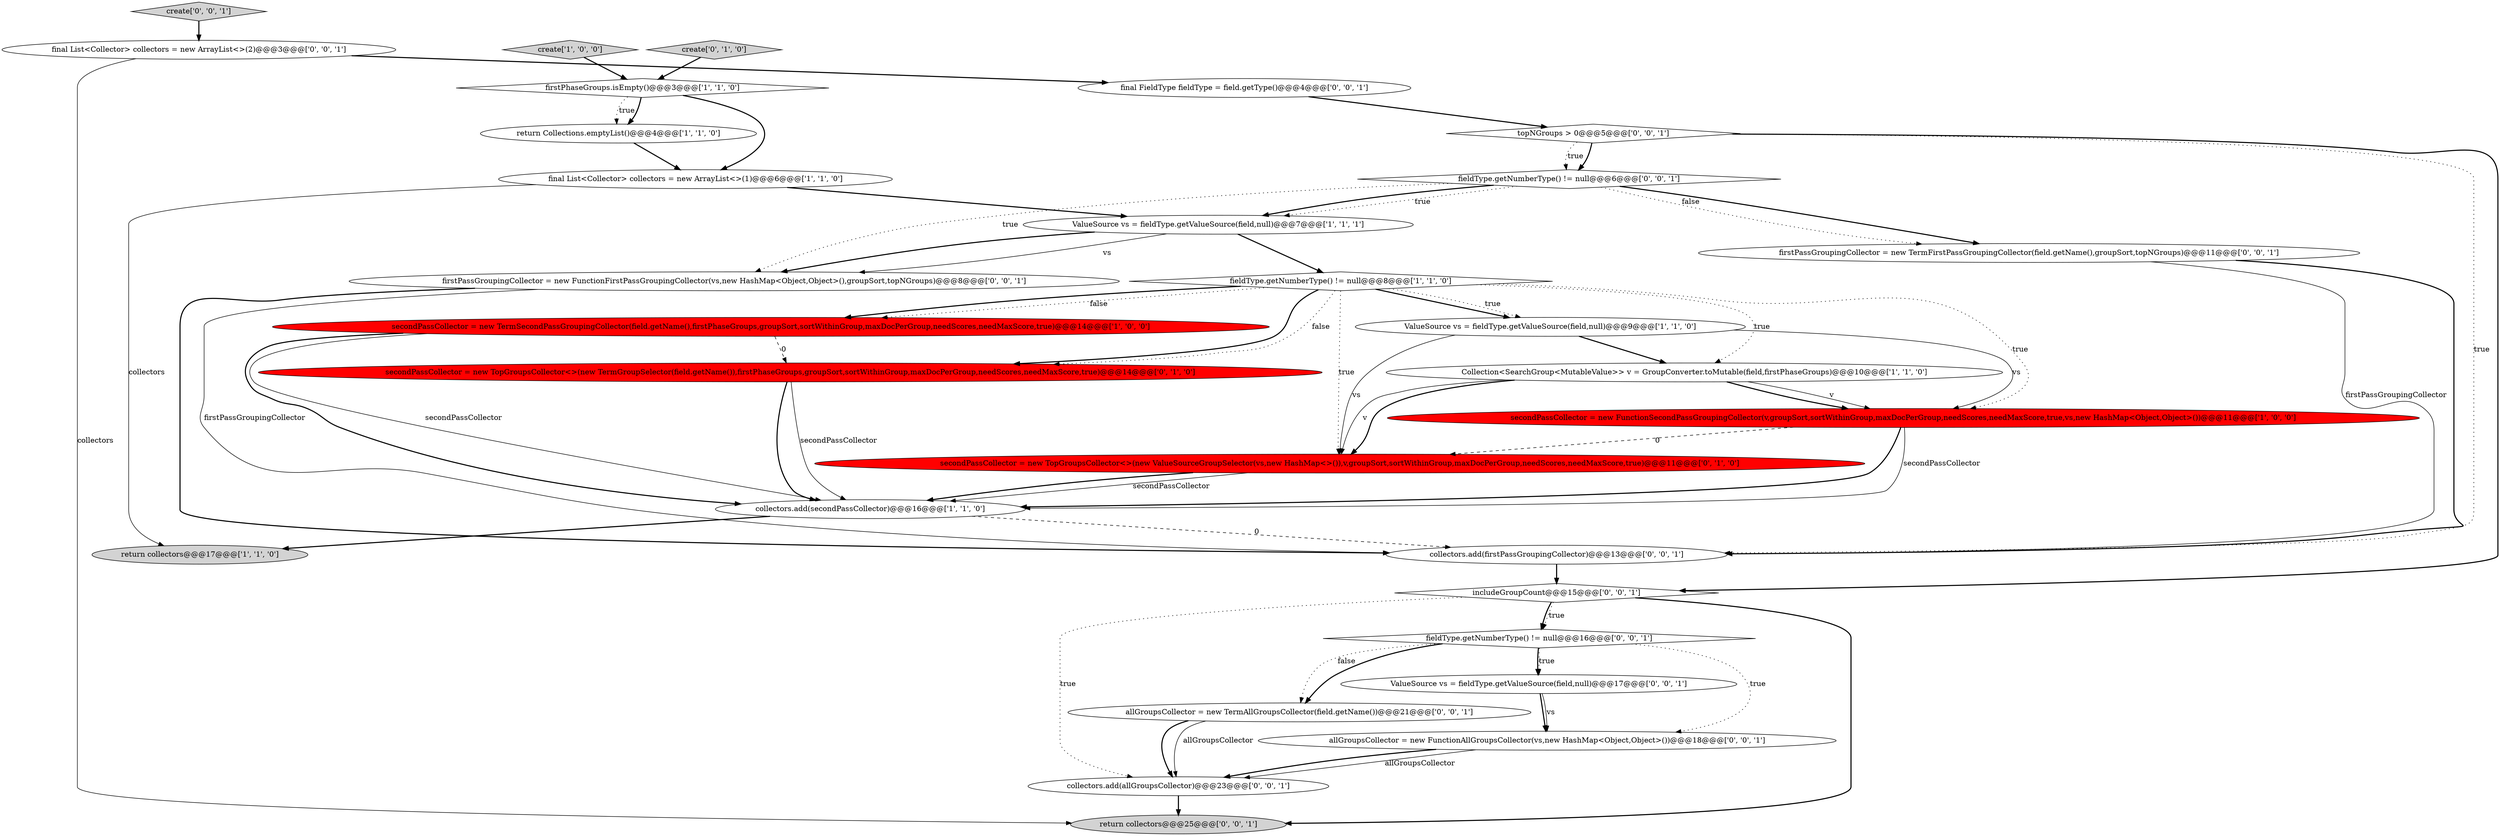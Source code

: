 digraph {
12 [style = filled, label = "secondPassCollector = new TopGroupsCollector<>(new ValueSourceGroupSelector(vs,new HashMap<>()),v,groupSort,sortWithinGroup,maxDocPerGroup,needScores,needMaxScore,true)@@@11@@@['0', '1', '0']", fillcolor = red, shape = ellipse image = "AAA1AAABBB2BBB"];
5 [style = filled, label = "firstPhaseGroups.isEmpty()@@@3@@@['1', '1', '0']", fillcolor = white, shape = diamond image = "AAA0AAABBB1BBB"];
13 [style = filled, label = "create['0', '1', '0']", fillcolor = lightgray, shape = diamond image = "AAA0AAABBB2BBB"];
2 [style = filled, label = "Collection<SearchGroup<MutableValue>> v = GroupConverter.toMutable(field,firstPhaseGroups)@@@10@@@['1', '1', '0']", fillcolor = white, shape = ellipse image = "AAA0AAABBB1BBB"];
15 [style = filled, label = "fieldType.getNumberType() != null@@@16@@@['0', '0', '1']", fillcolor = white, shape = diamond image = "AAA0AAABBB3BBB"];
17 [style = filled, label = "ValueSource vs = fieldType.getValueSource(field,null)@@@17@@@['0', '0', '1']", fillcolor = white, shape = ellipse image = "AAA0AAABBB3BBB"];
27 [style = filled, label = "includeGroupCount@@@15@@@['0', '0', '1']", fillcolor = white, shape = diamond image = "AAA0AAABBB3BBB"];
0 [style = filled, label = "fieldType.getNumberType() != null@@@8@@@['1', '1', '0']", fillcolor = white, shape = diamond image = "AAA0AAABBB1BBB"];
22 [style = filled, label = "allGroupsCollector = new TermAllGroupsCollector(field.getName())@@@21@@@['0', '0', '1']", fillcolor = white, shape = ellipse image = "AAA0AAABBB3BBB"];
11 [style = filled, label = "ValueSource vs = fieldType.getValueSource(field,null)@@@9@@@['1', '1', '0']", fillcolor = white, shape = ellipse image = "AAA0AAABBB1BBB"];
18 [style = filled, label = "final List<Collector> collectors = new ArrayList<>(2)@@@3@@@['0', '0', '1']", fillcolor = white, shape = ellipse image = "AAA0AAABBB3BBB"];
20 [style = filled, label = "create['0', '0', '1']", fillcolor = lightgray, shape = diamond image = "AAA0AAABBB3BBB"];
1 [style = filled, label = "secondPassCollector = new TermSecondPassGroupingCollector(field.getName(),firstPhaseGroups,groupSort,sortWithinGroup,maxDocPerGroup,needScores,needMaxScore,true)@@@14@@@['1', '0', '0']", fillcolor = red, shape = ellipse image = "AAA1AAABBB1BBB"];
26 [style = filled, label = "firstPassGroupingCollector = new TermFirstPassGroupingCollector(field.getName(),groupSort,topNGroups)@@@11@@@['0', '0', '1']", fillcolor = white, shape = ellipse image = "AAA0AAABBB3BBB"];
16 [style = filled, label = "collectors.add(allGroupsCollector)@@@23@@@['0', '0', '1']", fillcolor = white, shape = ellipse image = "AAA0AAABBB3BBB"];
6 [style = filled, label = "ValueSource vs = fieldType.getValueSource(field,null)@@@7@@@['1', '1', '1']", fillcolor = white, shape = ellipse image = "AAA0AAABBB1BBB"];
10 [style = filled, label = "return collectors@@@17@@@['1', '1', '0']", fillcolor = lightgray, shape = ellipse image = "AAA0AAABBB1BBB"];
21 [style = filled, label = "allGroupsCollector = new FunctionAllGroupsCollector(vs,new HashMap<Object,Object>())@@@18@@@['0', '0', '1']", fillcolor = white, shape = ellipse image = "AAA0AAABBB3BBB"];
25 [style = filled, label = "firstPassGroupingCollector = new FunctionFirstPassGroupingCollector(vs,new HashMap<Object,Object>(),groupSort,topNGroups)@@@8@@@['0', '0', '1']", fillcolor = white, shape = ellipse image = "AAA0AAABBB3BBB"];
14 [style = filled, label = "secondPassCollector = new TopGroupsCollector<>(new TermGroupSelector(field.getName()),firstPhaseGroups,groupSort,sortWithinGroup,maxDocPerGroup,needScores,needMaxScore,true)@@@14@@@['0', '1', '0']", fillcolor = red, shape = ellipse image = "AAA1AAABBB2BBB"];
23 [style = filled, label = "topNGroups > 0@@@5@@@['0', '0', '1']", fillcolor = white, shape = diamond image = "AAA0AAABBB3BBB"];
8 [style = filled, label = "final List<Collector> collectors = new ArrayList<>(1)@@@6@@@['1', '1', '0']", fillcolor = white, shape = ellipse image = "AAA0AAABBB1BBB"];
19 [style = filled, label = "final FieldType fieldType = field.getType()@@@4@@@['0', '0', '1']", fillcolor = white, shape = ellipse image = "AAA0AAABBB3BBB"];
9 [style = filled, label = "secondPassCollector = new FunctionSecondPassGroupingCollector(v,groupSort,sortWithinGroup,maxDocPerGroup,needScores,needMaxScore,true,vs,new HashMap<Object,Object>())@@@11@@@['1', '0', '0']", fillcolor = red, shape = ellipse image = "AAA1AAABBB1BBB"];
7 [style = filled, label = "collectors.add(secondPassCollector)@@@16@@@['1', '1', '0']", fillcolor = white, shape = ellipse image = "AAA0AAABBB1BBB"];
28 [style = filled, label = "return collectors@@@25@@@['0', '0', '1']", fillcolor = lightgray, shape = ellipse image = "AAA0AAABBB3BBB"];
3 [style = filled, label = "create['1', '0', '0']", fillcolor = lightgray, shape = diamond image = "AAA0AAABBB1BBB"];
4 [style = filled, label = "return Collections.emptyList()@@@4@@@['1', '1', '0']", fillcolor = white, shape = ellipse image = "AAA0AAABBB1BBB"];
24 [style = filled, label = "fieldType.getNumberType() != null@@@6@@@['0', '0', '1']", fillcolor = white, shape = diamond image = "AAA0AAABBB3BBB"];
29 [style = filled, label = "collectors.add(firstPassGroupingCollector)@@@13@@@['0', '0', '1']", fillcolor = white, shape = ellipse image = "AAA0AAABBB3BBB"];
25->29 [style = solid, label="firstPassGroupingCollector"];
11->12 [style = solid, label="vs"];
24->6 [style = dotted, label="true"];
0->12 [style = dotted, label="true"];
5->8 [style = bold, label=""];
21->16 [style = solid, label="allGroupsCollector"];
17->21 [style = solid, label="vs"];
1->7 [style = solid, label="secondPassCollector"];
23->27 [style = bold, label=""];
2->9 [style = solid, label="v"];
1->14 [style = dashed, label="0"];
24->25 [style = dotted, label="true"];
7->10 [style = bold, label=""];
22->16 [style = bold, label=""];
24->26 [style = dotted, label="false"];
26->29 [style = solid, label="firstPassGroupingCollector"];
26->29 [style = bold, label=""];
27->28 [style = bold, label=""];
9->7 [style = solid, label="secondPassCollector"];
18->19 [style = bold, label=""];
0->11 [style = bold, label=""];
8->6 [style = bold, label=""];
6->0 [style = bold, label=""];
2->9 [style = bold, label=""];
0->1 [style = dotted, label="false"];
27->15 [style = dotted, label="true"];
15->21 [style = dotted, label="true"];
9->7 [style = bold, label=""];
25->29 [style = bold, label=""];
1->7 [style = bold, label=""];
6->25 [style = solid, label="vs"];
11->2 [style = bold, label=""];
12->7 [style = bold, label=""];
5->4 [style = dotted, label="true"];
2->12 [style = bold, label=""];
27->15 [style = bold, label=""];
14->7 [style = bold, label=""];
15->22 [style = bold, label=""];
8->10 [style = solid, label="collectors"];
15->17 [style = dotted, label="true"];
18->28 [style = solid, label="collectors"];
20->18 [style = bold, label=""];
24->26 [style = bold, label=""];
29->27 [style = bold, label=""];
15->17 [style = bold, label=""];
3->5 [style = bold, label=""];
0->14 [style = bold, label=""];
23->24 [style = bold, label=""];
22->16 [style = solid, label="allGroupsCollector"];
16->28 [style = bold, label=""];
12->7 [style = solid, label="secondPassCollector"];
0->1 [style = bold, label=""];
19->23 [style = bold, label=""];
5->4 [style = bold, label=""];
0->14 [style = dotted, label="false"];
13->5 [style = bold, label=""];
21->16 [style = bold, label=""];
11->9 [style = solid, label="vs"];
4->8 [style = bold, label=""];
7->29 [style = dashed, label="0"];
2->12 [style = solid, label="v"];
9->12 [style = dashed, label="0"];
0->2 [style = dotted, label="true"];
23->29 [style = dotted, label="true"];
24->6 [style = bold, label=""];
0->11 [style = dotted, label="true"];
0->9 [style = dotted, label="true"];
15->22 [style = dotted, label="false"];
23->24 [style = dotted, label="true"];
17->21 [style = bold, label=""];
6->25 [style = bold, label=""];
14->7 [style = solid, label="secondPassCollector"];
27->16 [style = dotted, label="true"];
}
